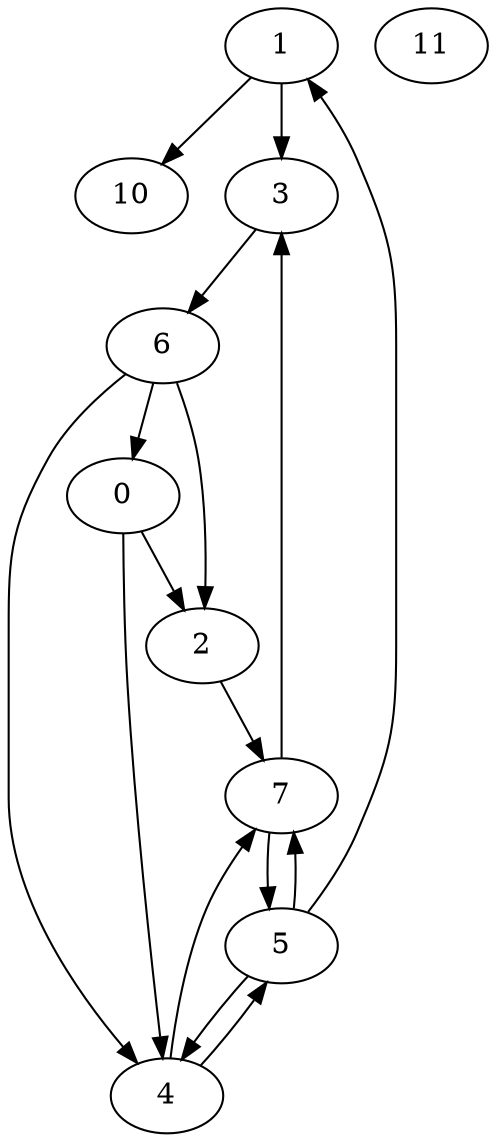 digraph {1 -> 10;1 -> 3;3 -> 6;6 -> 2;6 -> 0;6 -> 4;2 -> 7;0 -> 2;0 -> 4;4 -> 7;4 -> 5;5 -> 4;5 -> 7;5 -> 1;7 -> 5;7 -> 3;11;}